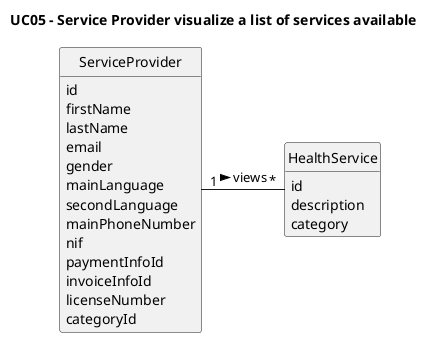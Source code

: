 @startuml
skinparam monochrome true
skinparam packageStyle rectangle
skinparam shadowing false

skinparam classAttributeIconSize 0

hide circle
hide methods

title UC05 - Service Provider visualize a list of services available

class ServiceProvider {
   id
   firstName
   lastName
   email
   gender
   mainLanguage
   secondLanguage
   mainPhoneNumber
   nif
   paymentInfoId
   invoiceInfoId
   licenseNumber
   categoryId
}

class HealthService {
    id
    description
    category
}

ServiceProvider "1   " - "   *" HealthService : views >

@enduml